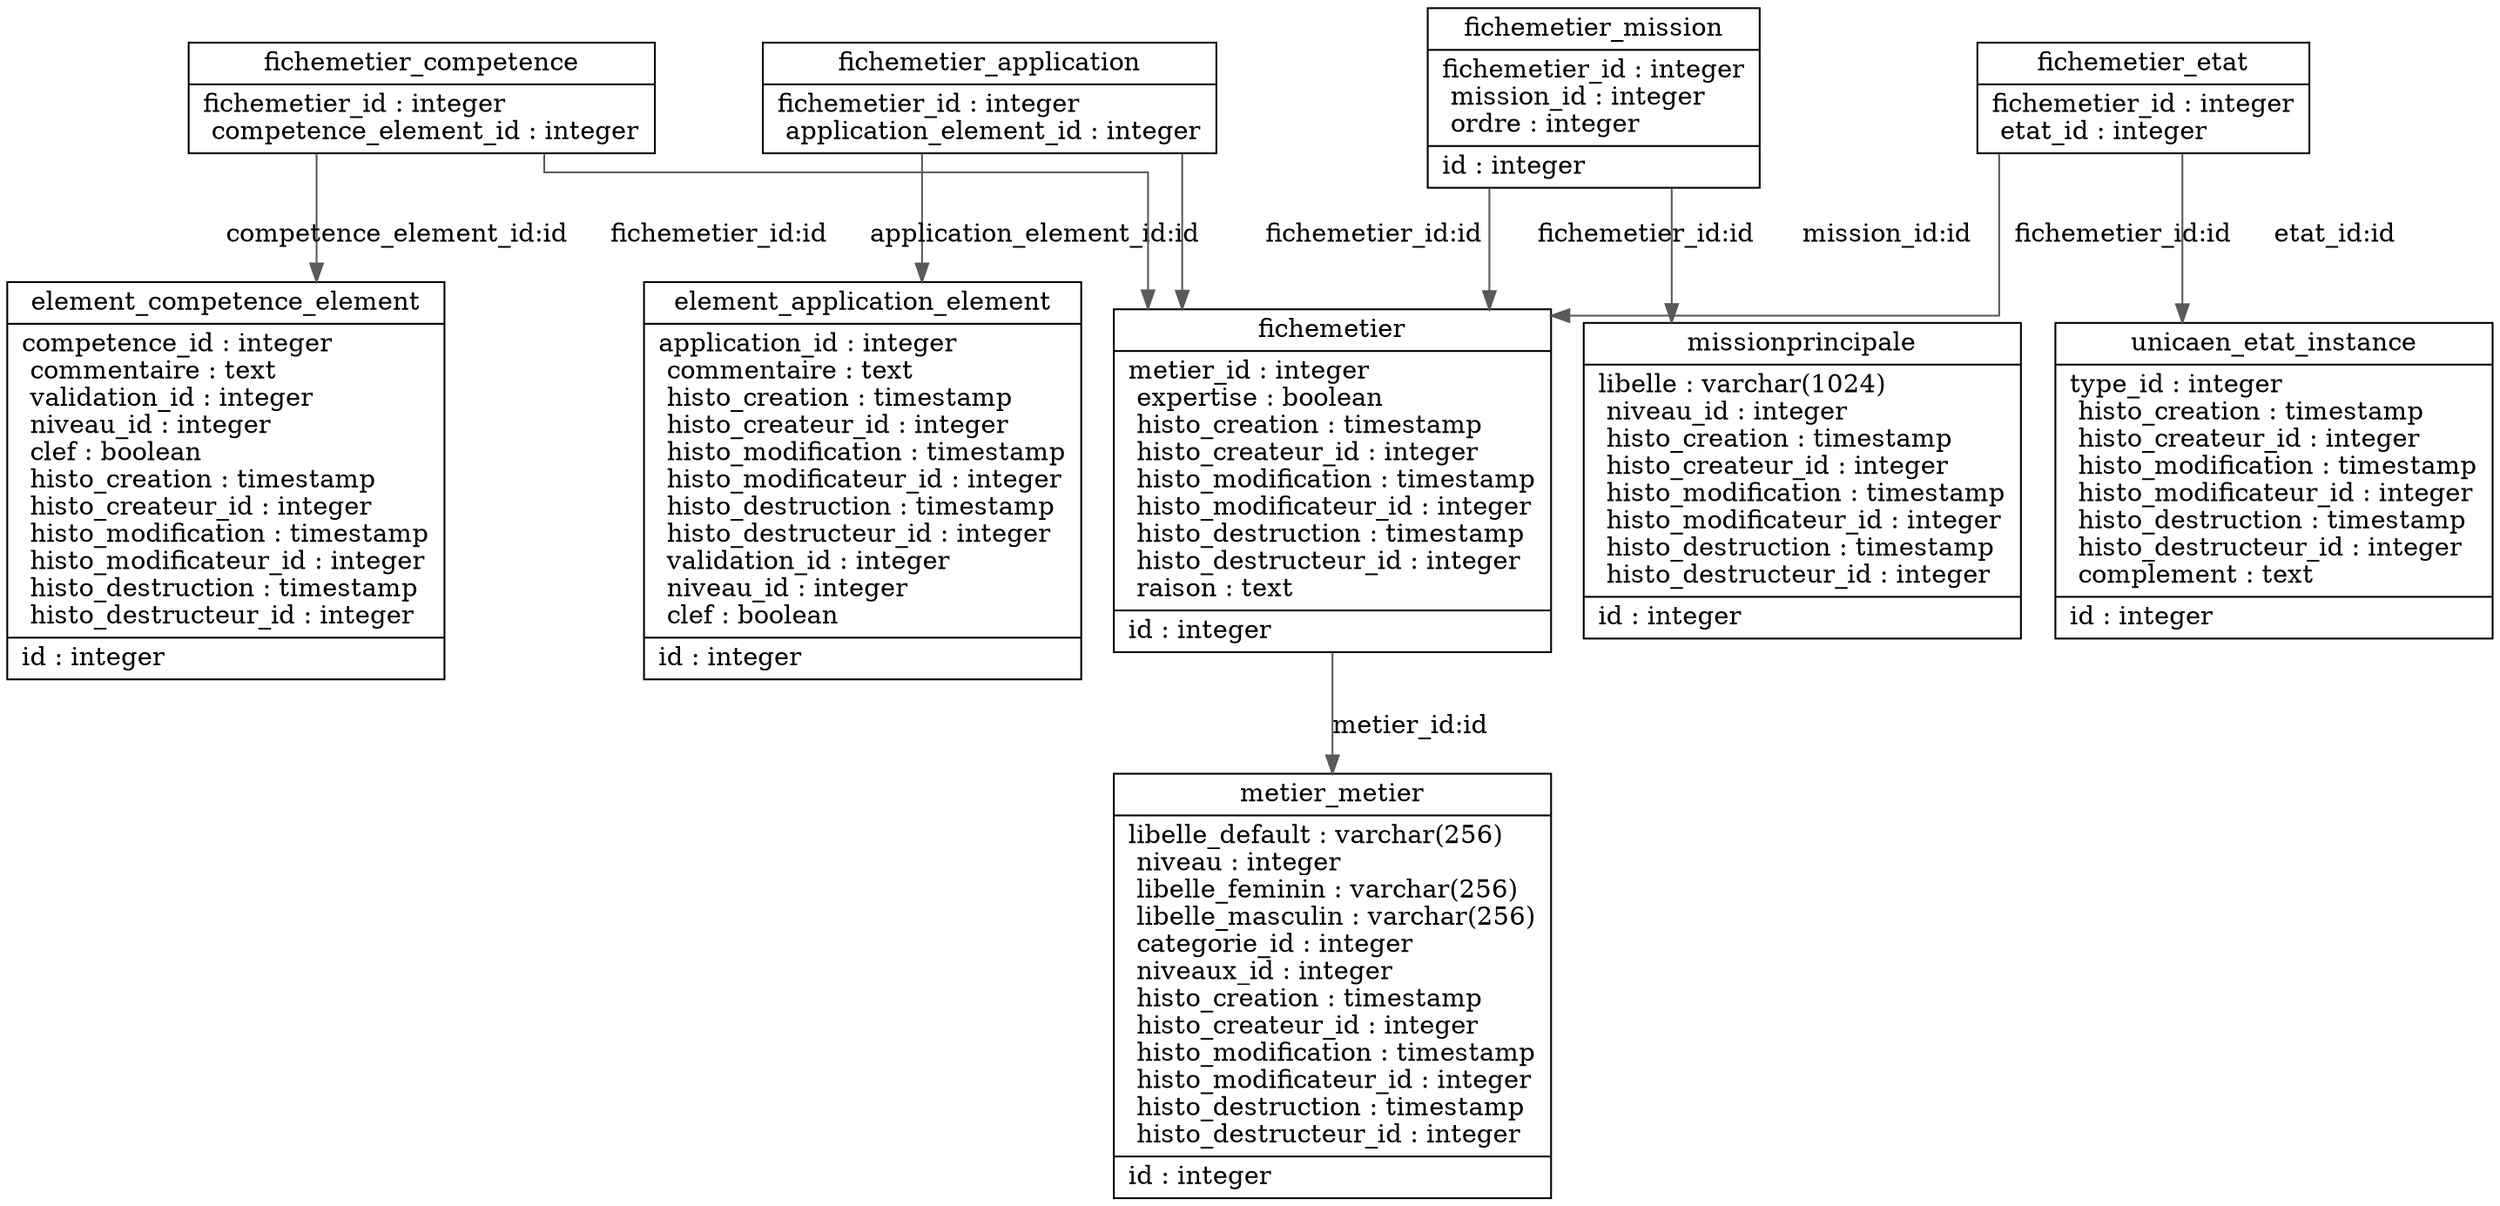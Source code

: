 digraph "fichemetier" {

splines  = ortho;
fontname = "Inconsolata";

node [colorscheme = ylgnbu4];
edge [colorscheme = dark28, dir = both];

element_application_element [shape = record, label = "{ element_application_element |  application_id : integer\l  commentaire : text\l  histo_creation : timestamp\l  histo_createur_id : integer\l  histo_modification : timestamp\l  histo_modificateur_id : integer\l  histo_destruction : timestamp\l  histo_destructeur_id : integer\l  validation_id : integer\l  niveau_id : integer\l  clef : boolean\l| id : integer\l }"];
element_competence_element  [shape = record, label = "{ element_competence_element |  competence_id : integer\l  commentaire : text\l  validation_id : integer\l  niveau_id : integer\l  clef : boolean\l  histo_creation : timestamp\l  histo_createur_id : integer\l  histo_modification : timestamp\l  histo_modificateur_id : integer\l  histo_destruction : timestamp\l  histo_destructeur_id : integer\l| id : integer\l }"];
fichemetier                 [shape = record, label = "{ fichemetier |  metier_id : integer\l  expertise : boolean\l  histo_creation : timestamp\l  histo_createur_id : integer\l  histo_modification : timestamp\l  histo_modificateur_id : integer\l  histo_destruction : timestamp\l  histo_destructeur_id : integer\l  raison : text\l| id : integer\l }"];
fichemetier_application     [shape = record, label = "{ fichemetier_application |  fichemetier_id : integer\l  application_element_id : integer\l }"];
fichemetier_competence      [shape = record, label = "{ fichemetier_competence |  fichemetier_id : integer\l  competence_element_id : integer\l }"];
fichemetier_etat            [shape = record, label = "{ fichemetier_etat |  fichemetier_id : integer\l  etat_id : integer\l }"];
fichemetier_mission         [shape = record, label = "{ fichemetier_mission |  fichemetier_id : integer\l  mission_id : integer\l  ordre : integer\l| id : integer\l }"];
metier_metier               [shape = record, label = "{ metier_metier |  libelle_default : varchar(256)\l  niveau : integer\l  libelle_feminin : varchar(256)\l  libelle_masculin : varchar(256)\l  categorie_id : integer\l  niveaux_id : integer\l  histo_creation : timestamp\l  histo_createur_id : integer\l  histo_modification : timestamp\l  histo_modificateur_id : integer\l  histo_destruction : timestamp\l  histo_destructeur_id : integer\l| id : integer\l }"];
missionprincipale           [shape = record, label = "{ missionprincipale |  libelle : varchar(1024)\l  niveau_id : integer\l  histo_creation : timestamp\l  histo_createur_id : integer\l  histo_modification : timestamp\l  histo_modificateur_id : integer\l  histo_destruction : timestamp\l  histo_destructeur_id : integer\l| id : integer\l }"];
unicaen_etat_instance       [shape = record, label = "{ unicaen_etat_instance |  type_id : integer\l  histo_creation : timestamp\l  histo_createur_id : integer\l  histo_modification : timestamp\l  histo_modificateur_id : integer\l  histo_destruction : timestamp\l  histo_destructeur_id : integer\l  complement : text\l| id : integer\l }"];

fichemetier                 -> metier_metier               [color = "#595959", style = solid , arrowtail = none    , arrowhead = normal  , taillabel = "", label = "metier_id:id", headlabel = ""];
fichemetier_application     -> element_application_element [color = "#595959", style = solid , arrowtail = none    , arrowhead = normal  , taillabel = "", label = "application_element_id:id", headlabel = ""];
fichemetier_application     -> fichemetier                 [color = "#595959", style = solid , arrowtail = none    , arrowhead = normal  , taillabel = "", label = "fichemetier_id:id", headlabel = ""];
fichemetier_competence      -> element_competence_element  [color = "#595959", style = solid , arrowtail = none    , arrowhead = normal  , taillabel = "", label = "competence_element_id:id", headlabel = ""];
fichemetier_competence      -> fichemetier                 [color = "#595959", style = solid , arrowtail = none    , arrowhead = normal  , taillabel = "", label = "fichemetier_id:id", headlabel = ""];
fichemetier_etat            -> fichemetier                 [color = "#595959", style = solid , arrowtail = none    , arrowhead = normal  , taillabel = "", label = "fichemetier_id:id", headlabel = ""];
fichemetier_etat            -> unicaen_etat_instance       [color = "#595959", style = solid , arrowtail = none    , arrowhead = normal  , taillabel = "", label = "etat_id:id", headlabel = ""];
fichemetier_mission         -> fichemetier                 [color = "#595959", style = solid , arrowtail = none    , arrowhead = normal  , taillabel = "", label = "fichemetier_id:id", headlabel = ""];
fichemetier_mission         -> missionprincipale           [color = "#595959", style = solid , arrowtail = none    , arrowhead = normal  , taillabel = "", label = "mission_id:id", headlabel = ""];

}
